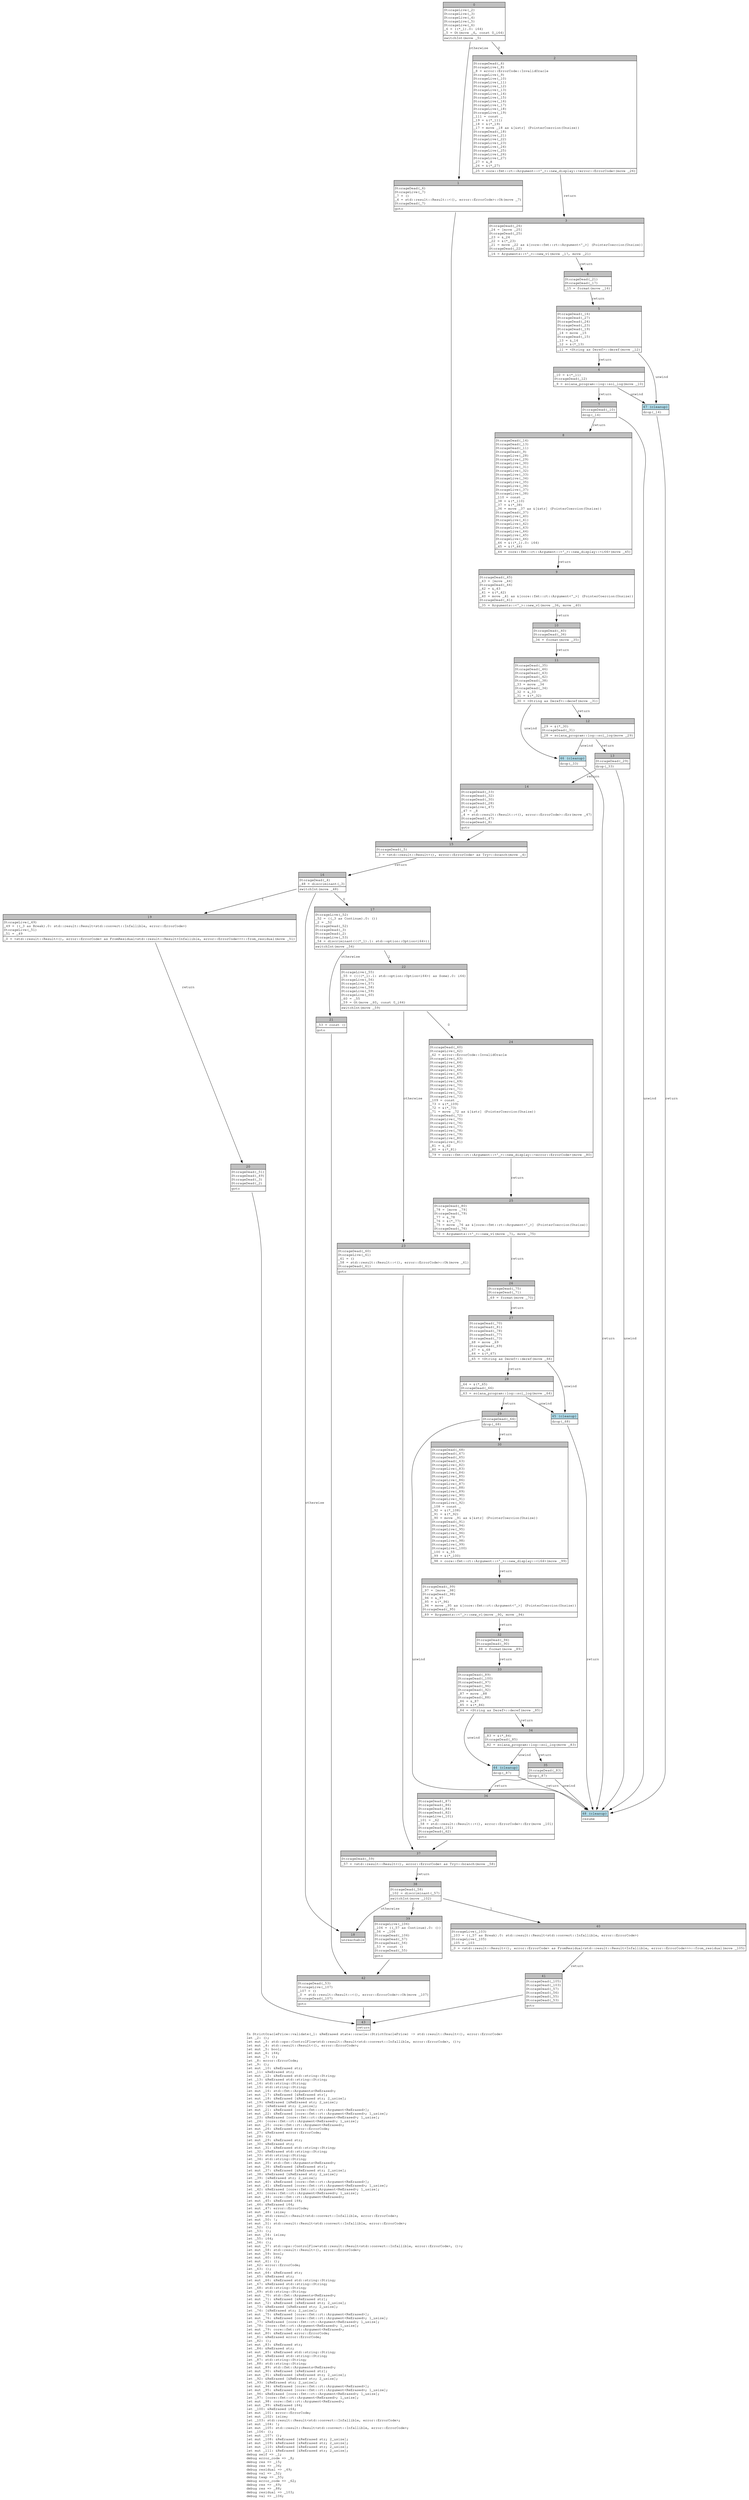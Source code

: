 digraph Mir_0_3536 {
    graph [fontname="Courier, monospace"];
    node [fontname="Courier, monospace"];
    edge [fontname="Courier, monospace"];
    label=<fn StrictOraclePrice::validate(_1: &amp;ReErased state::oracle::StrictOraclePrice) -&gt; std::result::Result&lt;(), error::ErrorCode&gt;<br align="left"/>let _2: ();<br align="left"/>let mut _3: std::ops::ControlFlow&lt;std::result::Result&lt;std::convert::Infallible, error::ErrorCode&gt;, ()&gt;;<br align="left"/>let mut _4: std::result::Result&lt;(), error::ErrorCode&gt;;<br align="left"/>let mut _5: bool;<br align="left"/>let mut _6: i64;<br align="left"/>let mut _7: ();<br align="left"/>let _8: error::ErrorCode;<br align="left"/>let _9: ();<br align="left"/>let mut _10: &amp;ReErased str;<br align="left"/>let _11: &amp;ReErased str;<br align="left"/>let mut _12: &amp;ReErased std::string::String;<br align="left"/>let _13: &amp;ReErased std::string::String;<br align="left"/>let _14: std::string::String;<br align="left"/>let _15: std::string::String;<br align="left"/>let mut _16: std::fmt::Arguments&lt;ReErased&gt;;<br align="left"/>let mut _17: &amp;ReErased [&amp;ReErased str];<br align="left"/>let mut _18: &amp;ReErased [&amp;ReErased str; 2_usize];<br align="left"/>let _19: &amp;ReErased [&amp;ReErased str; 2_usize];<br align="left"/>let _20: [&amp;ReErased str; 2_usize];<br align="left"/>let mut _21: &amp;ReErased [core::fmt::rt::Argument&lt;ReErased&gt;];<br align="left"/>let mut _22: &amp;ReErased [core::fmt::rt::Argument&lt;ReErased&gt;; 1_usize];<br align="left"/>let _23: &amp;ReErased [core::fmt::rt::Argument&lt;ReErased&gt;; 1_usize];<br align="left"/>let _24: [core::fmt::rt::Argument&lt;ReErased&gt;; 1_usize];<br align="left"/>let mut _25: core::fmt::rt::Argument&lt;ReErased&gt;;<br align="left"/>let mut _26: &amp;ReErased error::ErrorCode;<br align="left"/>let _27: &amp;ReErased error::ErrorCode;<br align="left"/>let _28: ();<br align="left"/>let mut _29: &amp;ReErased str;<br align="left"/>let _30: &amp;ReErased str;<br align="left"/>let mut _31: &amp;ReErased std::string::String;<br align="left"/>let _32: &amp;ReErased std::string::String;<br align="left"/>let _33: std::string::String;<br align="left"/>let _34: std::string::String;<br align="left"/>let mut _35: std::fmt::Arguments&lt;ReErased&gt;;<br align="left"/>let mut _36: &amp;ReErased [&amp;ReErased str];<br align="left"/>let mut _37: &amp;ReErased [&amp;ReErased str; 2_usize];<br align="left"/>let _38: &amp;ReErased [&amp;ReErased str; 2_usize];<br align="left"/>let _39: [&amp;ReErased str; 2_usize];<br align="left"/>let mut _40: &amp;ReErased [core::fmt::rt::Argument&lt;ReErased&gt;];<br align="left"/>let mut _41: &amp;ReErased [core::fmt::rt::Argument&lt;ReErased&gt;; 1_usize];<br align="left"/>let _42: &amp;ReErased [core::fmt::rt::Argument&lt;ReErased&gt;; 1_usize];<br align="left"/>let _43: [core::fmt::rt::Argument&lt;ReErased&gt;; 1_usize];<br align="left"/>let mut _44: core::fmt::rt::Argument&lt;ReErased&gt;;<br align="left"/>let mut _45: &amp;ReErased i64;<br align="left"/>let _46: &amp;ReErased i64;<br align="left"/>let mut _47: error::ErrorCode;<br align="left"/>let mut _48: isize;<br align="left"/>let _49: std::result::Result&lt;std::convert::Infallible, error::ErrorCode&gt;;<br align="left"/>let mut _50: !;<br align="left"/>let mut _51: std::result::Result&lt;std::convert::Infallible, error::ErrorCode&gt;;<br align="left"/>let _52: ();<br align="left"/>let _53: ();<br align="left"/>let mut _54: isize;<br align="left"/>let _55: i64;<br align="left"/>let _56: ();<br align="left"/>let mut _57: std::ops::ControlFlow&lt;std::result::Result&lt;std::convert::Infallible, error::ErrorCode&gt;, ()&gt;;<br align="left"/>let mut _58: std::result::Result&lt;(), error::ErrorCode&gt;;<br align="left"/>let mut _59: bool;<br align="left"/>let mut _60: i64;<br align="left"/>let mut _61: ();<br align="left"/>let _62: error::ErrorCode;<br align="left"/>let _63: ();<br align="left"/>let mut _64: &amp;ReErased str;<br align="left"/>let _65: &amp;ReErased str;<br align="left"/>let mut _66: &amp;ReErased std::string::String;<br align="left"/>let _67: &amp;ReErased std::string::String;<br align="left"/>let _68: std::string::String;<br align="left"/>let _69: std::string::String;<br align="left"/>let mut _70: std::fmt::Arguments&lt;ReErased&gt;;<br align="left"/>let mut _71: &amp;ReErased [&amp;ReErased str];<br align="left"/>let mut _72: &amp;ReErased [&amp;ReErased str; 2_usize];<br align="left"/>let _73: &amp;ReErased [&amp;ReErased str; 2_usize];<br align="left"/>let _74: [&amp;ReErased str; 2_usize];<br align="left"/>let mut _75: &amp;ReErased [core::fmt::rt::Argument&lt;ReErased&gt;];<br align="left"/>let mut _76: &amp;ReErased [core::fmt::rt::Argument&lt;ReErased&gt;; 1_usize];<br align="left"/>let _77: &amp;ReErased [core::fmt::rt::Argument&lt;ReErased&gt;; 1_usize];<br align="left"/>let _78: [core::fmt::rt::Argument&lt;ReErased&gt;; 1_usize];<br align="left"/>let mut _79: core::fmt::rt::Argument&lt;ReErased&gt;;<br align="left"/>let mut _80: &amp;ReErased error::ErrorCode;<br align="left"/>let _81: &amp;ReErased error::ErrorCode;<br align="left"/>let _82: ();<br align="left"/>let mut _83: &amp;ReErased str;<br align="left"/>let _84: &amp;ReErased str;<br align="left"/>let mut _85: &amp;ReErased std::string::String;<br align="left"/>let _86: &amp;ReErased std::string::String;<br align="left"/>let _87: std::string::String;<br align="left"/>let _88: std::string::String;<br align="left"/>let mut _89: std::fmt::Arguments&lt;ReErased&gt;;<br align="left"/>let mut _90: &amp;ReErased [&amp;ReErased str];<br align="left"/>let mut _91: &amp;ReErased [&amp;ReErased str; 2_usize];<br align="left"/>let _92: &amp;ReErased [&amp;ReErased str; 2_usize];<br align="left"/>let _93: [&amp;ReErased str; 2_usize];<br align="left"/>let mut _94: &amp;ReErased [core::fmt::rt::Argument&lt;ReErased&gt;];<br align="left"/>let mut _95: &amp;ReErased [core::fmt::rt::Argument&lt;ReErased&gt;; 1_usize];<br align="left"/>let _96: &amp;ReErased [core::fmt::rt::Argument&lt;ReErased&gt;; 1_usize];<br align="left"/>let _97: [core::fmt::rt::Argument&lt;ReErased&gt;; 1_usize];<br align="left"/>let mut _98: core::fmt::rt::Argument&lt;ReErased&gt;;<br align="left"/>let mut _99: &amp;ReErased i64;<br align="left"/>let _100: &amp;ReErased i64;<br align="left"/>let mut _101: error::ErrorCode;<br align="left"/>let mut _102: isize;<br align="left"/>let _103: std::result::Result&lt;std::convert::Infallible, error::ErrorCode&gt;;<br align="left"/>let mut _104: !;<br align="left"/>let mut _105: std::result::Result&lt;std::convert::Infallible, error::ErrorCode&gt;;<br align="left"/>let _106: ();<br align="left"/>let mut _107: ();<br align="left"/>let mut _108: &amp;ReErased [&amp;ReErased str; 2_usize];<br align="left"/>let mut _109: &amp;ReErased [&amp;ReErased str; 2_usize];<br align="left"/>let mut _110: &amp;ReErased [&amp;ReErased str; 2_usize];<br align="left"/>let mut _111: &amp;ReErased [&amp;ReErased str; 2_usize];<br align="left"/>debug self =&gt; _1;<br align="left"/>debug error_code =&gt; _8;<br align="left"/>debug res =&gt; _15;<br align="left"/>debug res =&gt; _34;<br align="left"/>debug residual =&gt; _49;<br align="left"/>debug val =&gt; _52;<br align="left"/>debug twap =&gt; _55;<br align="left"/>debug error_code =&gt; _62;<br align="left"/>debug res =&gt; _69;<br align="left"/>debug res =&gt; _88;<br align="left"/>debug residual =&gt; _103;<br align="left"/>debug val =&gt; _106;<br align="left"/>>;
    bb0__0_3536 [shape="none", label=<<table border="0" cellborder="1" cellspacing="0"><tr><td bgcolor="gray" align="center" colspan="1">0</td></tr><tr><td align="left" balign="left">StorageLive(_2)<br/>StorageLive(_3)<br/>StorageLive(_4)<br/>StorageLive(_5)<br/>StorageLive(_6)<br/>_6 = ((*_1).0: i64)<br/>_5 = Gt(move _6, const 0_i64)<br/></td></tr><tr><td align="left">switchInt(move _5)</td></tr></table>>];
    bb1__0_3536 [shape="none", label=<<table border="0" cellborder="1" cellspacing="0"><tr><td bgcolor="gray" align="center" colspan="1">1</td></tr><tr><td align="left" balign="left">StorageDead(_6)<br/>StorageLive(_7)<br/>_7 = ()<br/>_4 = std::result::Result::&lt;(), error::ErrorCode&gt;::Ok(move _7)<br/>StorageDead(_7)<br/></td></tr><tr><td align="left">goto</td></tr></table>>];
    bb2__0_3536 [shape="none", label=<<table border="0" cellborder="1" cellspacing="0"><tr><td bgcolor="gray" align="center" colspan="1">2</td></tr><tr><td align="left" balign="left">StorageDead(_6)<br/>StorageLive(_8)<br/>_8 = error::ErrorCode::InvalidOracle<br/>StorageLive(_9)<br/>StorageLive(_10)<br/>StorageLive(_11)<br/>StorageLive(_12)<br/>StorageLive(_13)<br/>StorageLive(_14)<br/>StorageLive(_15)<br/>StorageLive(_16)<br/>StorageLive(_17)<br/>StorageLive(_18)<br/>StorageLive(_19)<br/>_111 = const _<br/>_19 = &amp;(*_111)<br/>_18 = &amp;(*_19)<br/>_17 = move _18 as &amp;[&amp;str] (PointerCoercion(Unsize))<br/>StorageDead(_18)<br/>StorageLive(_21)<br/>StorageLive(_22)<br/>StorageLive(_23)<br/>StorageLive(_24)<br/>StorageLive(_25)<br/>StorageLive(_26)<br/>StorageLive(_27)<br/>_27 = &amp;_8<br/>_26 = &amp;(*_27)<br/></td></tr><tr><td align="left">_25 = core::fmt::rt::Argument::&lt;'_&gt;::new_display::&lt;error::ErrorCode&gt;(move _26)</td></tr></table>>];
    bb3__0_3536 [shape="none", label=<<table border="0" cellborder="1" cellspacing="0"><tr><td bgcolor="gray" align="center" colspan="1">3</td></tr><tr><td align="left" balign="left">StorageDead(_26)<br/>_24 = [move _25]<br/>StorageDead(_25)<br/>_23 = &amp;_24<br/>_22 = &amp;(*_23)<br/>_21 = move _22 as &amp;[core::fmt::rt::Argument&lt;'_&gt;] (PointerCoercion(Unsize))<br/>StorageDead(_22)<br/></td></tr><tr><td align="left">_16 = Arguments::&lt;'_&gt;::new_v1(move _17, move _21)</td></tr></table>>];
    bb4__0_3536 [shape="none", label=<<table border="0" cellborder="1" cellspacing="0"><tr><td bgcolor="gray" align="center" colspan="1">4</td></tr><tr><td align="left" balign="left">StorageDead(_21)<br/>StorageDead(_17)<br/></td></tr><tr><td align="left">_15 = format(move _16)</td></tr></table>>];
    bb5__0_3536 [shape="none", label=<<table border="0" cellborder="1" cellspacing="0"><tr><td bgcolor="gray" align="center" colspan="1">5</td></tr><tr><td align="left" balign="left">StorageDead(_16)<br/>StorageDead(_27)<br/>StorageDead(_24)<br/>StorageDead(_23)<br/>StorageDead(_19)<br/>_14 = move _15<br/>StorageDead(_15)<br/>_13 = &amp;_14<br/>_12 = &amp;(*_13)<br/></td></tr><tr><td align="left">_11 = &lt;String as Deref&gt;::deref(move _12)</td></tr></table>>];
    bb6__0_3536 [shape="none", label=<<table border="0" cellborder="1" cellspacing="0"><tr><td bgcolor="gray" align="center" colspan="1">6</td></tr><tr><td align="left" balign="left">_10 = &amp;(*_11)<br/>StorageDead(_12)<br/></td></tr><tr><td align="left">_9 = solana_program::log::sol_log(move _10)</td></tr></table>>];
    bb7__0_3536 [shape="none", label=<<table border="0" cellborder="1" cellspacing="0"><tr><td bgcolor="gray" align="center" colspan="1">7</td></tr><tr><td align="left" balign="left">StorageDead(_10)<br/></td></tr><tr><td align="left">drop(_14)</td></tr></table>>];
    bb8__0_3536 [shape="none", label=<<table border="0" cellborder="1" cellspacing="0"><tr><td bgcolor="gray" align="center" colspan="1">8</td></tr><tr><td align="left" balign="left">StorageDead(_14)<br/>StorageDead(_13)<br/>StorageDead(_11)<br/>StorageDead(_9)<br/>StorageLive(_28)<br/>StorageLive(_29)<br/>StorageLive(_30)<br/>StorageLive(_31)<br/>StorageLive(_32)<br/>StorageLive(_33)<br/>StorageLive(_34)<br/>StorageLive(_35)<br/>StorageLive(_36)<br/>StorageLive(_37)<br/>StorageLive(_38)<br/>_110 = const _<br/>_38 = &amp;(*_110)<br/>_37 = &amp;(*_38)<br/>_36 = move _37 as &amp;[&amp;str] (PointerCoercion(Unsize))<br/>StorageDead(_37)<br/>StorageLive(_40)<br/>StorageLive(_41)<br/>StorageLive(_42)<br/>StorageLive(_43)<br/>StorageLive(_44)<br/>StorageLive(_45)<br/>StorageLive(_46)<br/>_46 = &amp;((*_1).0: i64)<br/>_45 = &amp;(*_46)<br/></td></tr><tr><td align="left">_44 = core::fmt::rt::Argument::&lt;'_&gt;::new_display::&lt;i64&gt;(move _45)</td></tr></table>>];
    bb9__0_3536 [shape="none", label=<<table border="0" cellborder="1" cellspacing="0"><tr><td bgcolor="gray" align="center" colspan="1">9</td></tr><tr><td align="left" balign="left">StorageDead(_45)<br/>_43 = [move _44]<br/>StorageDead(_44)<br/>_42 = &amp;_43<br/>_41 = &amp;(*_42)<br/>_40 = move _41 as &amp;[core::fmt::rt::Argument&lt;'_&gt;] (PointerCoercion(Unsize))<br/>StorageDead(_41)<br/></td></tr><tr><td align="left">_35 = Arguments::&lt;'_&gt;::new_v1(move _36, move _40)</td></tr></table>>];
    bb10__0_3536 [shape="none", label=<<table border="0" cellborder="1" cellspacing="0"><tr><td bgcolor="gray" align="center" colspan="1">10</td></tr><tr><td align="left" balign="left">StorageDead(_40)<br/>StorageDead(_36)<br/></td></tr><tr><td align="left">_34 = format(move _35)</td></tr></table>>];
    bb11__0_3536 [shape="none", label=<<table border="0" cellborder="1" cellspacing="0"><tr><td bgcolor="gray" align="center" colspan="1">11</td></tr><tr><td align="left" balign="left">StorageDead(_35)<br/>StorageDead(_46)<br/>StorageDead(_43)<br/>StorageDead(_42)<br/>StorageDead(_38)<br/>_33 = move _34<br/>StorageDead(_34)<br/>_32 = &amp;_33<br/>_31 = &amp;(*_32)<br/></td></tr><tr><td align="left">_30 = &lt;String as Deref&gt;::deref(move _31)</td></tr></table>>];
    bb12__0_3536 [shape="none", label=<<table border="0" cellborder="1" cellspacing="0"><tr><td bgcolor="gray" align="center" colspan="1">12</td></tr><tr><td align="left" balign="left">_29 = &amp;(*_30)<br/>StorageDead(_31)<br/></td></tr><tr><td align="left">_28 = solana_program::log::sol_log(move _29)</td></tr></table>>];
    bb13__0_3536 [shape="none", label=<<table border="0" cellborder="1" cellspacing="0"><tr><td bgcolor="gray" align="center" colspan="1">13</td></tr><tr><td align="left" balign="left">StorageDead(_29)<br/></td></tr><tr><td align="left">drop(_33)</td></tr></table>>];
    bb14__0_3536 [shape="none", label=<<table border="0" cellborder="1" cellspacing="0"><tr><td bgcolor="gray" align="center" colspan="1">14</td></tr><tr><td align="left" balign="left">StorageDead(_33)<br/>StorageDead(_32)<br/>StorageDead(_30)<br/>StorageDead(_28)<br/>StorageLive(_47)<br/>_47 = _8<br/>_4 = std::result::Result::&lt;(), error::ErrorCode&gt;::Err(move _47)<br/>StorageDead(_47)<br/>StorageDead(_8)<br/></td></tr><tr><td align="left">goto</td></tr></table>>];
    bb15__0_3536 [shape="none", label=<<table border="0" cellborder="1" cellspacing="0"><tr><td bgcolor="gray" align="center" colspan="1">15</td></tr><tr><td align="left" balign="left">StorageDead(_5)<br/></td></tr><tr><td align="left">_3 = &lt;std::result::Result&lt;(), error::ErrorCode&gt; as Try&gt;::branch(move _4)</td></tr></table>>];
    bb16__0_3536 [shape="none", label=<<table border="0" cellborder="1" cellspacing="0"><tr><td bgcolor="gray" align="center" colspan="1">16</td></tr><tr><td align="left" balign="left">StorageDead(_4)<br/>_48 = discriminant(_3)<br/></td></tr><tr><td align="left">switchInt(move _48)</td></tr></table>>];
    bb17__0_3536 [shape="none", label=<<table border="0" cellborder="1" cellspacing="0"><tr><td bgcolor="gray" align="center" colspan="1">17</td></tr><tr><td align="left" balign="left">StorageLive(_52)<br/>_52 = ((_3 as Continue).0: ())<br/>_2 = _52<br/>StorageDead(_52)<br/>StorageDead(_3)<br/>StorageDead(_2)<br/>StorageLive(_53)<br/>_54 = discriminant(((*_1).1: std::option::Option&lt;i64&gt;))<br/></td></tr><tr><td align="left">switchInt(move _54)</td></tr></table>>];
    bb18__0_3536 [shape="none", label=<<table border="0" cellborder="1" cellspacing="0"><tr><td bgcolor="gray" align="center" colspan="1">18</td></tr><tr><td align="left">unreachable</td></tr></table>>];
    bb19__0_3536 [shape="none", label=<<table border="0" cellborder="1" cellspacing="0"><tr><td bgcolor="gray" align="center" colspan="1">19</td></tr><tr><td align="left" balign="left">StorageLive(_49)<br/>_49 = ((_3 as Break).0: std::result::Result&lt;std::convert::Infallible, error::ErrorCode&gt;)<br/>StorageLive(_51)<br/>_51 = _49<br/></td></tr><tr><td align="left">_0 = &lt;std::result::Result&lt;(), error::ErrorCode&gt; as FromResidual&lt;std::result::Result&lt;Infallible, error::ErrorCode&gt;&gt;&gt;::from_residual(move _51)</td></tr></table>>];
    bb20__0_3536 [shape="none", label=<<table border="0" cellborder="1" cellspacing="0"><tr><td bgcolor="gray" align="center" colspan="1">20</td></tr><tr><td align="left" balign="left">StorageDead(_51)<br/>StorageDead(_49)<br/>StorageDead(_3)<br/>StorageDead(_2)<br/></td></tr><tr><td align="left">goto</td></tr></table>>];
    bb21__0_3536 [shape="none", label=<<table border="0" cellborder="1" cellspacing="0"><tr><td bgcolor="gray" align="center" colspan="1">21</td></tr><tr><td align="left" balign="left">_53 = const ()<br/></td></tr><tr><td align="left">goto</td></tr></table>>];
    bb22__0_3536 [shape="none", label=<<table border="0" cellborder="1" cellspacing="0"><tr><td bgcolor="gray" align="center" colspan="1">22</td></tr><tr><td align="left" balign="left">StorageLive(_55)<br/>_55 = ((((*_1).1: std::option::Option&lt;i64&gt;) as Some).0: i64)<br/>StorageLive(_56)<br/>StorageLive(_57)<br/>StorageLive(_58)<br/>StorageLive(_59)<br/>StorageLive(_60)<br/>_60 = _55<br/>_59 = Gt(move _60, const 0_i64)<br/></td></tr><tr><td align="left">switchInt(move _59)</td></tr></table>>];
    bb23__0_3536 [shape="none", label=<<table border="0" cellborder="1" cellspacing="0"><tr><td bgcolor="gray" align="center" colspan="1">23</td></tr><tr><td align="left" balign="left">StorageDead(_60)<br/>StorageLive(_61)<br/>_61 = ()<br/>_58 = std::result::Result::&lt;(), error::ErrorCode&gt;::Ok(move _61)<br/>StorageDead(_61)<br/></td></tr><tr><td align="left">goto</td></tr></table>>];
    bb24__0_3536 [shape="none", label=<<table border="0" cellborder="1" cellspacing="0"><tr><td bgcolor="gray" align="center" colspan="1">24</td></tr><tr><td align="left" balign="left">StorageDead(_60)<br/>StorageLive(_62)<br/>_62 = error::ErrorCode::InvalidOracle<br/>StorageLive(_63)<br/>StorageLive(_64)<br/>StorageLive(_65)<br/>StorageLive(_66)<br/>StorageLive(_67)<br/>StorageLive(_68)<br/>StorageLive(_69)<br/>StorageLive(_70)<br/>StorageLive(_71)<br/>StorageLive(_72)<br/>StorageLive(_73)<br/>_109 = const _<br/>_73 = &amp;(*_109)<br/>_72 = &amp;(*_73)<br/>_71 = move _72 as &amp;[&amp;str] (PointerCoercion(Unsize))<br/>StorageDead(_72)<br/>StorageLive(_75)<br/>StorageLive(_76)<br/>StorageLive(_77)<br/>StorageLive(_78)<br/>StorageLive(_79)<br/>StorageLive(_80)<br/>StorageLive(_81)<br/>_81 = &amp;_62<br/>_80 = &amp;(*_81)<br/></td></tr><tr><td align="left">_79 = core::fmt::rt::Argument::&lt;'_&gt;::new_display::&lt;error::ErrorCode&gt;(move _80)</td></tr></table>>];
    bb25__0_3536 [shape="none", label=<<table border="0" cellborder="1" cellspacing="0"><tr><td bgcolor="gray" align="center" colspan="1">25</td></tr><tr><td align="left" balign="left">StorageDead(_80)<br/>_78 = [move _79]<br/>StorageDead(_79)<br/>_77 = &amp;_78<br/>_76 = &amp;(*_77)<br/>_75 = move _76 as &amp;[core::fmt::rt::Argument&lt;'_&gt;] (PointerCoercion(Unsize))<br/>StorageDead(_76)<br/></td></tr><tr><td align="left">_70 = Arguments::&lt;'_&gt;::new_v1(move _71, move _75)</td></tr></table>>];
    bb26__0_3536 [shape="none", label=<<table border="0" cellborder="1" cellspacing="0"><tr><td bgcolor="gray" align="center" colspan="1">26</td></tr><tr><td align="left" balign="left">StorageDead(_75)<br/>StorageDead(_71)<br/></td></tr><tr><td align="left">_69 = format(move _70)</td></tr></table>>];
    bb27__0_3536 [shape="none", label=<<table border="0" cellborder="1" cellspacing="0"><tr><td bgcolor="gray" align="center" colspan="1">27</td></tr><tr><td align="left" balign="left">StorageDead(_70)<br/>StorageDead(_81)<br/>StorageDead(_78)<br/>StorageDead(_77)<br/>StorageDead(_73)<br/>_68 = move _69<br/>StorageDead(_69)<br/>_67 = &amp;_68<br/>_66 = &amp;(*_67)<br/></td></tr><tr><td align="left">_65 = &lt;String as Deref&gt;::deref(move _66)</td></tr></table>>];
    bb28__0_3536 [shape="none", label=<<table border="0" cellborder="1" cellspacing="0"><tr><td bgcolor="gray" align="center" colspan="1">28</td></tr><tr><td align="left" balign="left">_64 = &amp;(*_65)<br/>StorageDead(_66)<br/></td></tr><tr><td align="left">_63 = solana_program::log::sol_log(move _64)</td></tr></table>>];
    bb29__0_3536 [shape="none", label=<<table border="0" cellborder="1" cellspacing="0"><tr><td bgcolor="gray" align="center" colspan="1">29</td></tr><tr><td align="left" balign="left">StorageDead(_64)<br/></td></tr><tr><td align="left">drop(_68)</td></tr></table>>];
    bb30__0_3536 [shape="none", label=<<table border="0" cellborder="1" cellspacing="0"><tr><td bgcolor="gray" align="center" colspan="1">30</td></tr><tr><td align="left" balign="left">StorageDead(_68)<br/>StorageDead(_67)<br/>StorageDead(_65)<br/>StorageDead(_63)<br/>StorageLive(_82)<br/>StorageLive(_83)<br/>StorageLive(_84)<br/>StorageLive(_85)<br/>StorageLive(_86)<br/>StorageLive(_87)<br/>StorageLive(_88)<br/>StorageLive(_89)<br/>StorageLive(_90)<br/>StorageLive(_91)<br/>StorageLive(_92)<br/>_108 = const _<br/>_92 = &amp;(*_108)<br/>_91 = &amp;(*_92)<br/>_90 = move _91 as &amp;[&amp;str] (PointerCoercion(Unsize))<br/>StorageDead(_91)<br/>StorageLive(_94)<br/>StorageLive(_95)<br/>StorageLive(_96)<br/>StorageLive(_97)<br/>StorageLive(_98)<br/>StorageLive(_99)<br/>StorageLive(_100)<br/>_100 = &amp;_55<br/>_99 = &amp;(*_100)<br/></td></tr><tr><td align="left">_98 = core::fmt::rt::Argument::&lt;'_&gt;::new_display::&lt;i64&gt;(move _99)</td></tr></table>>];
    bb31__0_3536 [shape="none", label=<<table border="0" cellborder="1" cellspacing="0"><tr><td bgcolor="gray" align="center" colspan="1">31</td></tr><tr><td align="left" balign="left">StorageDead(_99)<br/>_97 = [move _98]<br/>StorageDead(_98)<br/>_96 = &amp;_97<br/>_95 = &amp;(*_96)<br/>_94 = move _95 as &amp;[core::fmt::rt::Argument&lt;'_&gt;] (PointerCoercion(Unsize))<br/>StorageDead(_95)<br/></td></tr><tr><td align="left">_89 = Arguments::&lt;'_&gt;::new_v1(move _90, move _94)</td></tr></table>>];
    bb32__0_3536 [shape="none", label=<<table border="0" cellborder="1" cellspacing="0"><tr><td bgcolor="gray" align="center" colspan="1">32</td></tr><tr><td align="left" balign="left">StorageDead(_94)<br/>StorageDead(_90)<br/></td></tr><tr><td align="left">_88 = format(move _89)</td></tr></table>>];
    bb33__0_3536 [shape="none", label=<<table border="0" cellborder="1" cellspacing="0"><tr><td bgcolor="gray" align="center" colspan="1">33</td></tr><tr><td align="left" balign="left">StorageDead(_89)<br/>StorageDead(_100)<br/>StorageDead(_97)<br/>StorageDead(_96)<br/>StorageDead(_92)<br/>_87 = move _88<br/>StorageDead(_88)<br/>_86 = &amp;_87<br/>_85 = &amp;(*_86)<br/></td></tr><tr><td align="left">_84 = &lt;String as Deref&gt;::deref(move _85)</td></tr></table>>];
    bb34__0_3536 [shape="none", label=<<table border="0" cellborder="1" cellspacing="0"><tr><td bgcolor="gray" align="center" colspan="1">34</td></tr><tr><td align="left" balign="left">_83 = &amp;(*_84)<br/>StorageDead(_85)<br/></td></tr><tr><td align="left">_82 = solana_program::log::sol_log(move _83)</td></tr></table>>];
    bb35__0_3536 [shape="none", label=<<table border="0" cellborder="1" cellspacing="0"><tr><td bgcolor="gray" align="center" colspan="1">35</td></tr><tr><td align="left" balign="left">StorageDead(_83)<br/></td></tr><tr><td align="left">drop(_87)</td></tr></table>>];
    bb36__0_3536 [shape="none", label=<<table border="0" cellborder="1" cellspacing="0"><tr><td bgcolor="gray" align="center" colspan="1">36</td></tr><tr><td align="left" balign="left">StorageDead(_87)<br/>StorageDead(_86)<br/>StorageDead(_84)<br/>StorageDead(_82)<br/>StorageLive(_101)<br/>_101 = _62<br/>_58 = std::result::Result::&lt;(), error::ErrorCode&gt;::Err(move _101)<br/>StorageDead(_101)<br/>StorageDead(_62)<br/></td></tr><tr><td align="left">goto</td></tr></table>>];
    bb37__0_3536 [shape="none", label=<<table border="0" cellborder="1" cellspacing="0"><tr><td bgcolor="gray" align="center" colspan="1">37</td></tr><tr><td align="left" balign="left">StorageDead(_59)<br/></td></tr><tr><td align="left">_57 = &lt;std::result::Result&lt;(), error::ErrorCode&gt; as Try&gt;::branch(move _58)</td></tr></table>>];
    bb38__0_3536 [shape="none", label=<<table border="0" cellborder="1" cellspacing="0"><tr><td bgcolor="gray" align="center" colspan="1">38</td></tr><tr><td align="left" balign="left">StorageDead(_58)<br/>_102 = discriminant(_57)<br/></td></tr><tr><td align="left">switchInt(move _102)</td></tr></table>>];
    bb39__0_3536 [shape="none", label=<<table border="0" cellborder="1" cellspacing="0"><tr><td bgcolor="gray" align="center" colspan="1">39</td></tr><tr><td align="left" balign="left">StorageLive(_106)<br/>_106 = ((_57 as Continue).0: ())<br/>_56 = _106<br/>StorageDead(_106)<br/>StorageDead(_57)<br/>StorageDead(_56)<br/>_53 = const ()<br/>StorageDead(_55)<br/></td></tr><tr><td align="left">goto</td></tr></table>>];
    bb40__0_3536 [shape="none", label=<<table border="0" cellborder="1" cellspacing="0"><tr><td bgcolor="gray" align="center" colspan="1">40</td></tr><tr><td align="left" balign="left">StorageLive(_103)<br/>_103 = ((_57 as Break).0: std::result::Result&lt;std::convert::Infallible, error::ErrorCode&gt;)<br/>StorageLive(_105)<br/>_105 = _103<br/></td></tr><tr><td align="left">_0 = &lt;std::result::Result&lt;(), error::ErrorCode&gt; as FromResidual&lt;std::result::Result&lt;Infallible, error::ErrorCode&gt;&gt;&gt;::from_residual(move _105)</td></tr></table>>];
    bb41__0_3536 [shape="none", label=<<table border="0" cellborder="1" cellspacing="0"><tr><td bgcolor="gray" align="center" colspan="1">41</td></tr><tr><td align="left" balign="left">StorageDead(_105)<br/>StorageDead(_103)<br/>StorageDead(_57)<br/>StorageDead(_56)<br/>StorageDead(_55)<br/>StorageDead(_53)<br/></td></tr><tr><td align="left">goto</td></tr></table>>];
    bb42__0_3536 [shape="none", label=<<table border="0" cellborder="1" cellspacing="0"><tr><td bgcolor="gray" align="center" colspan="1">42</td></tr><tr><td align="left" balign="left">StorageDead(_53)<br/>StorageLive(_107)<br/>_107 = ()<br/>_0 = std::result::Result::&lt;(), error::ErrorCode&gt;::Ok(move _107)<br/>StorageDead(_107)<br/></td></tr><tr><td align="left">goto</td></tr></table>>];
    bb43__0_3536 [shape="none", label=<<table border="0" cellborder="1" cellspacing="0"><tr><td bgcolor="gray" align="center" colspan="1">43</td></tr><tr><td align="left">return</td></tr></table>>];
    bb44__0_3536 [shape="none", label=<<table border="0" cellborder="1" cellspacing="0"><tr><td bgcolor="lightblue" align="center" colspan="1">44 (cleanup)</td></tr><tr><td align="left">drop(_87)</td></tr></table>>];
    bb45__0_3536 [shape="none", label=<<table border="0" cellborder="1" cellspacing="0"><tr><td bgcolor="lightblue" align="center" colspan="1">45 (cleanup)</td></tr><tr><td align="left">drop(_68)</td></tr></table>>];
    bb46__0_3536 [shape="none", label=<<table border="0" cellborder="1" cellspacing="0"><tr><td bgcolor="lightblue" align="center" colspan="1">46 (cleanup)</td></tr><tr><td align="left">drop(_33)</td></tr></table>>];
    bb47__0_3536 [shape="none", label=<<table border="0" cellborder="1" cellspacing="0"><tr><td bgcolor="lightblue" align="center" colspan="1">47 (cleanup)</td></tr><tr><td align="left">drop(_14)</td></tr></table>>];
    bb48__0_3536 [shape="none", label=<<table border="0" cellborder="1" cellspacing="0"><tr><td bgcolor="lightblue" align="center" colspan="1">48 (cleanup)</td></tr><tr><td align="left">resume</td></tr></table>>];
    bb0__0_3536 -> bb2__0_3536 [label="0"];
    bb0__0_3536 -> bb1__0_3536 [label="otherwise"];
    bb1__0_3536 -> bb15__0_3536 [label=""];
    bb2__0_3536 -> bb3__0_3536 [label="return"];
    bb3__0_3536 -> bb4__0_3536 [label="return"];
    bb4__0_3536 -> bb5__0_3536 [label="return"];
    bb5__0_3536 -> bb6__0_3536 [label="return"];
    bb5__0_3536 -> bb47__0_3536 [label="unwind"];
    bb6__0_3536 -> bb7__0_3536 [label="return"];
    bb6__0_3536 -> bb47__0_3536 [label="unwind"];
    bb7__0_3536 -> bb8__0_3536 [label="return"];
    bb7__0_3536 -> bb48__0_3536 [label="unwind"];
    bb8__0_3536 -> bb9__0_3536 [label="return"];
    bb9__0_3536 -> bb10__0_3536 [label="return"];
    bb10__0_3536 -> bb11__0_3536 [label="return"];
    bb11__0_3536 -> bb12__0_3536 [label="return"];
    bb11__0_3536 -> bb46__0_3536 [label="unwind"];
    bb12__0_3536 -> bb13__0_3536 [label="return"];
    bb12__0_3536 -> bb46__0_3536 [label="unwind"];
    bb13__0_3536 -> bb14__0_3536 [label="return"];
    bb13__0_3536 -> bb48__0_3536 [label="unwind"];
    bb14__0_3536 -> bb15__0_3536 [label=""];
    bb15__0_3536 -> bb16__0_3536 [label="return"];
    bb16__0_3536 -> bb17__0_3536 [label="0"];
    bb16__0_3536 -> bb19__0_3536 [label="1"];
    bb16__0_3536 -> bb18__0_3536 [label="otherwise"];
    bb17__0_3536 -> bb22__0_3536 [label="1"];
    bb17__0_3536 -> bb21__0_3536 [label="otherwise"];
    bb19__0_3536 -> bb20__0_3536 [label="return"];
    bb20__0_3536 -> bb43__0_3536 [label=""];
    bb21__0_3536 -> bb42__0_3536 [label=""];
    bb22__0_3536 -> bb24__0_3536 [label="0"];
    bb22__0_3536 -> bb23__0_3536 [label="otherwise"];
    bb23__0_3536 -> bb37__0_3536 [label=""];
    bb24__0_3536 -> bb25__0_3536 [label="return"];
    bb25__0_3536 -> bb26__0_3536 [label="return"];
    bb26__0_3536 -> bb27__0_3536 [label="return"];
    bb27__0_3536 -> bb28__0_3536 [label="return"];
    bb27__0_3536 -> bb45__0_3536 [label="unwind"];
    bb28__0_3536 -> bb29__0_3536 [label="return"];
    bb28__0_3536 -> bb45__0_3536 [label="unwind"];
    bb29__0_3536 -> bb30__0_3536 [label="return"];
    bb29__0_3536 -> bb48__0_3536 [label="unwind"];
    bb30__0_3536 -> bb31__0_3536 [label="return"];
    bb31__0_3536 -> bb32__0_3536 [label="return"];
    bb32__0_3536 -> bb33__0_3536 [label="return"];
    bb33__0_3536 -> bb34__0_3536 [label="return"];
    bb33__0_3536 -> bb44__0_3536 [label="unwind"];
    bb34__0_3536 -> bb35__0_3536 [label="return"];
    bb34__0_3536 -> bb44__0_3536 [label="unwind"];
    bb35__0_3536 -> bb36__0_3536 [label="return"];
    bb35__0_3536 -> bb48__0_3536 [label="unwind"];
    bb36__0_3536 -> bb37__0_3536 [label=""];
    bb37__0_3536 -> bb38__0_3536 [label="return"];
    bb38__0_3536 -> bb39__0_3536 [label="0"];
    bb38__0_3536 -> bb40__0_3536 [label="1"];
    bb38__0_3536 -> bb18__0_3536 [label="otherwise"];
    bb39__0_3536 -> bb42__0_3536 [label=""];
    bb40__0_3536 -> bb41__0_3536 [label="return"];
    bb41__0_3536 -> bb43__0_3536 [label=""];
    bb42__0_3536 -> bb43__0_3536 [label=""];
    bb44__0_3536 -> bb48__0_3536 [label="return"];
    bb45__0_3536 -> bb48__0_3536 [label="return"];
    bb46__0_3536 -> bb48__0_3536 [label="return"];
    bb47__0_3536 -> bb48__0_3536 [label="return"];
}
